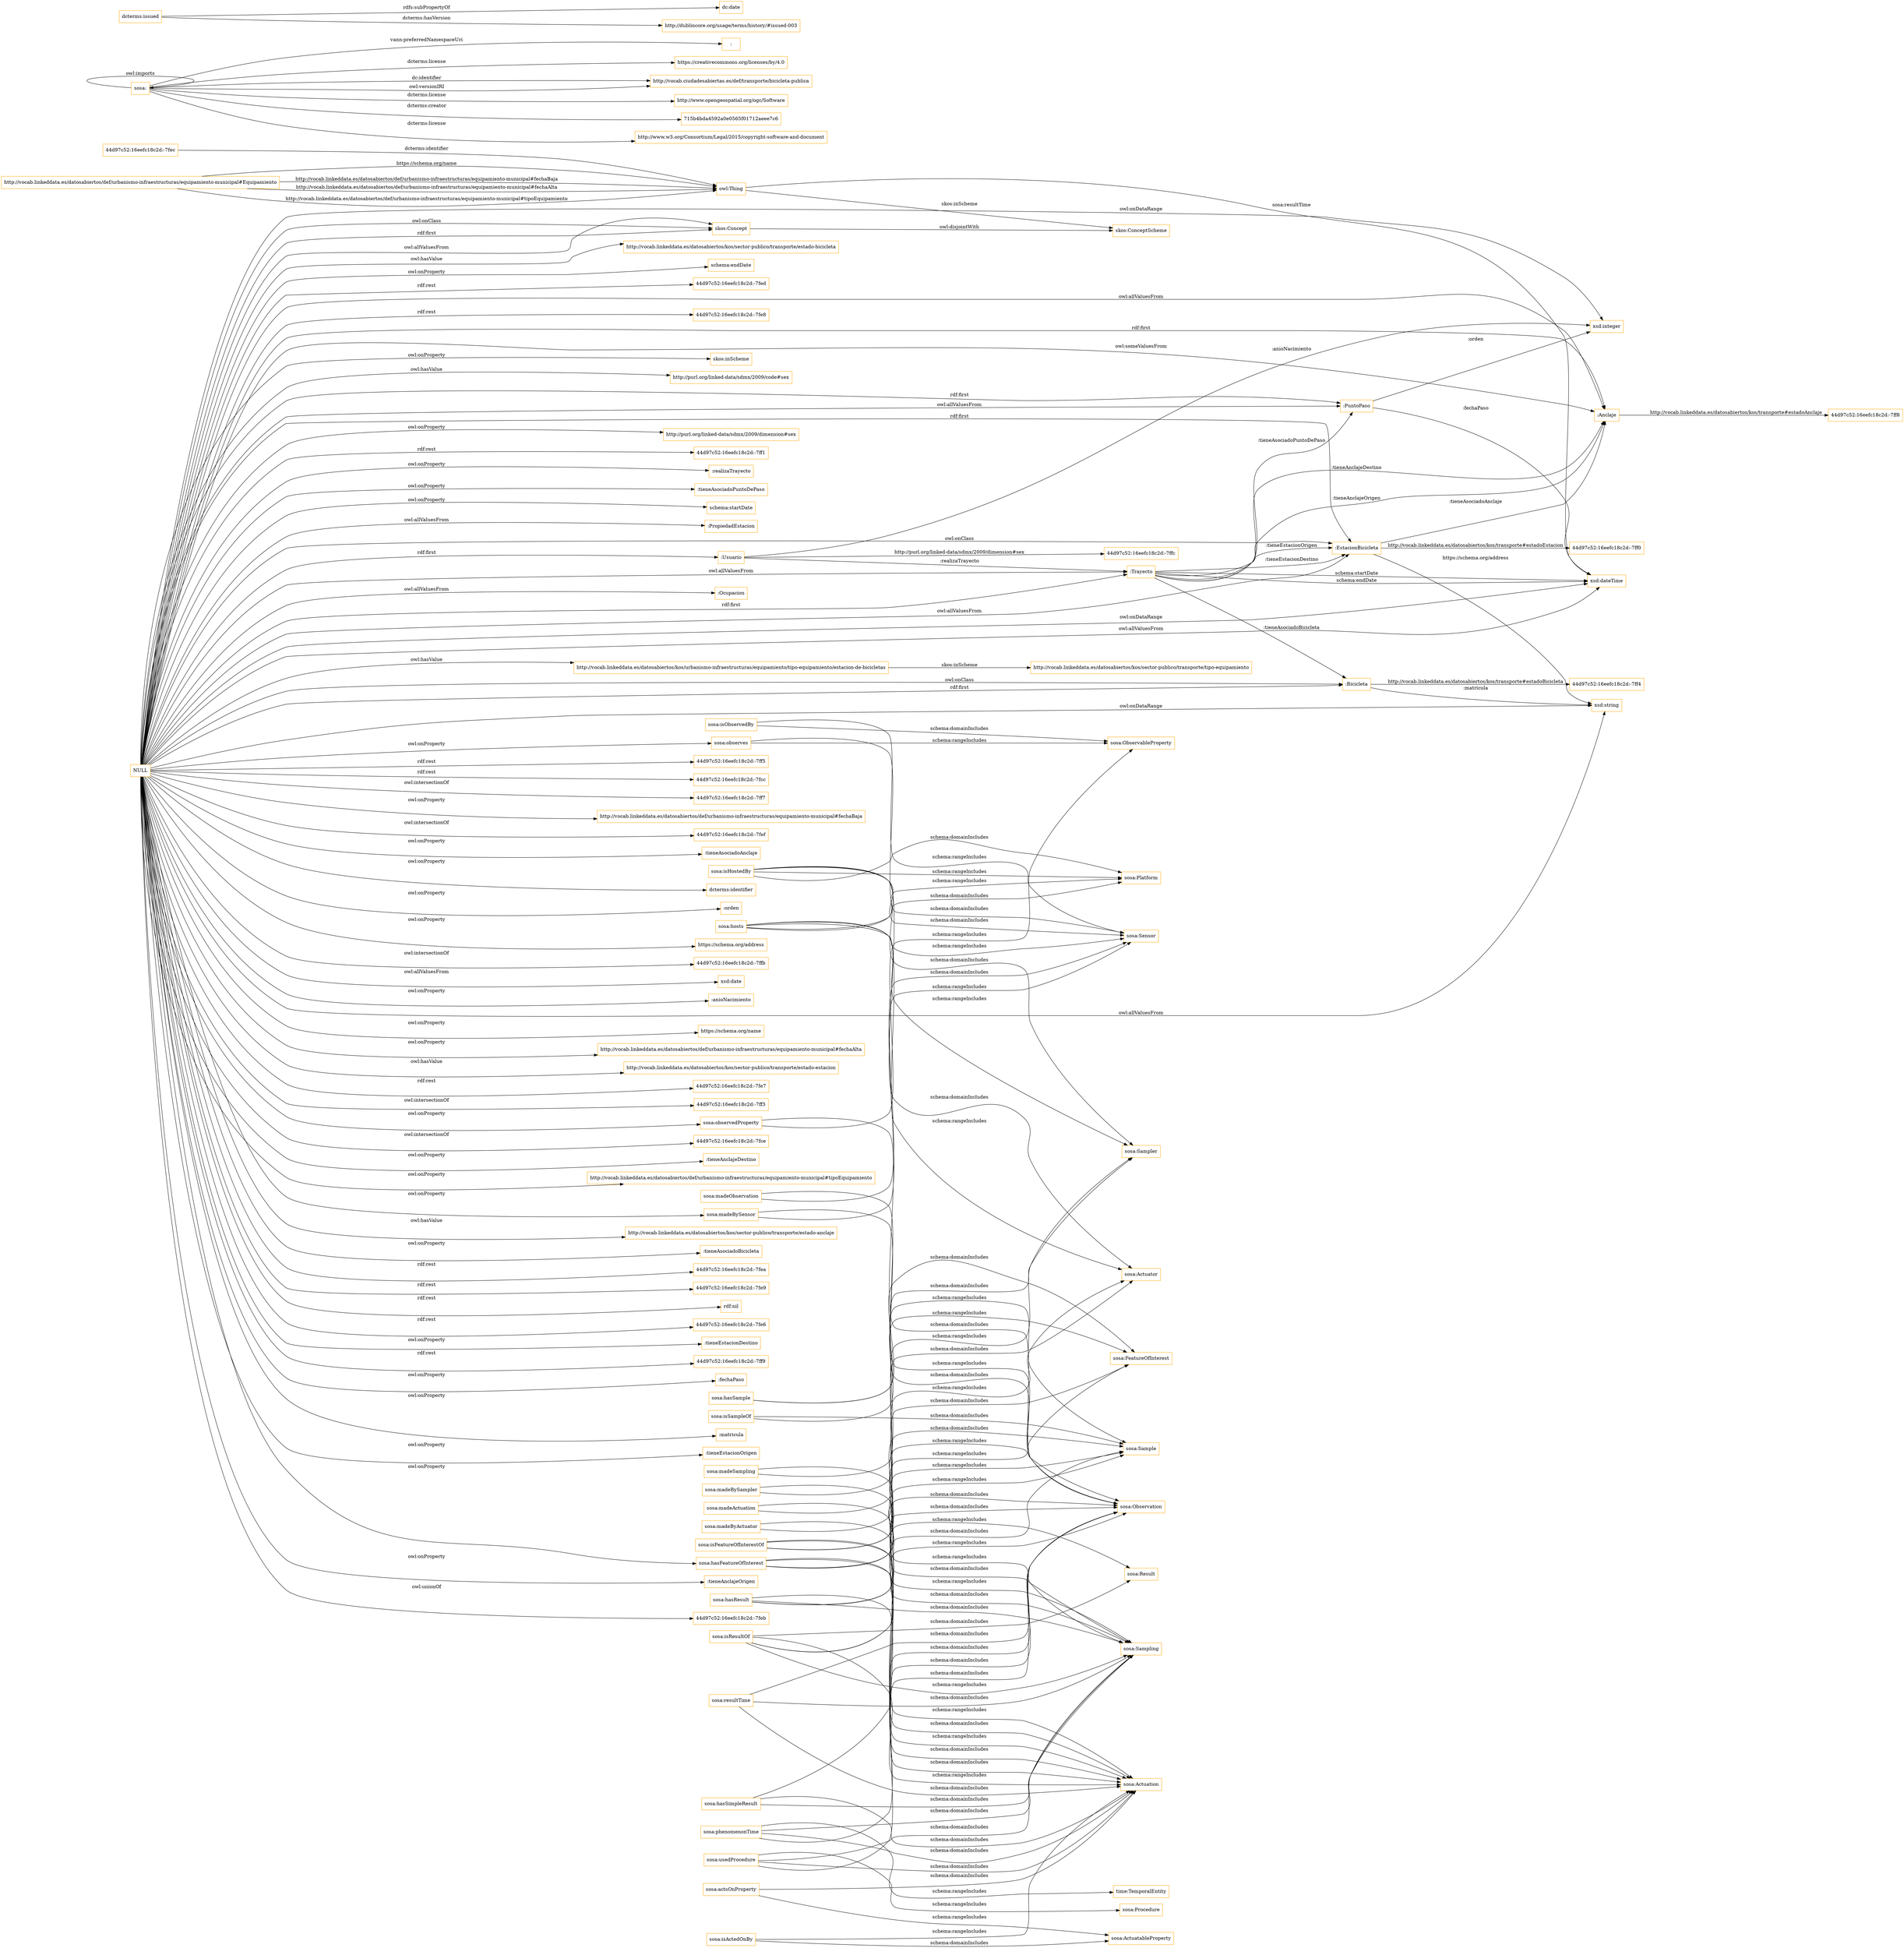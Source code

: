 digraph ar2dtool_diagram { 
rankdir=LR;
size="1501"
node [shape = rectangle, color="orange"]; ":PropiedadEstacion" ":PuntoPaso" "sosa:ObservableProperty" "sosa:FeatureOfInterest" ":Anclaje" ":Usuario" ":Ocupacion" "44d97c52:16eefc18c2d:-7ff4" "sosa:Observation" "skos:ConceptScheme" "44d97c52:16eefc18c2d:-7fec" "44d97c52:16eefc18c2d:-7ffc" "44d97c52:16eefc18c2d:-7ff0" "sosa:Sensor" "http://vocab.linkeddata.es/datosabiertos/def/urbanismo-infraestructuras/equipamiento-municipal#Equipamiento" "skos:Concept" ":EstacionBicicleta" ":Trayecto" ":Bicicleta" "44d97c52:16eefc18c2d:-7ff8" "sosa:Actuation" "sosa:Platform" "sosa:ActuatableProperty" "sosa:Actuator" "sosa:Sample" "time:TemporalEntity" "sosa:Sampling" "sosa:Procedure" "sosa:Result" "sosa:Sampler" ; /*classes style*/
	"sosa:observedProperty" -> "sosa:ObservableProperty" [ label = "schema:rangeIncludes" ];
	"sosa:observedProperty" -> "sosa:Observation" [ label = "schema:domainIncludes" ];
	"sosa:madeBySensor" -> "sosa:Sensor" [ label = "schema:rangeIncludes" ];
	"sosa:madeBySensor" -> "sosa:Observation" [ label = "schema:domainIncludes" ];
	"sosa:madeByActuator" -> "sosa:Actuator" [ label = "schema:rangeIncludes" ];
	"sosa:madeByActuator" -> "sosa:Actuation" [ label = "schema:domainIncludes" ];
	"sosa:hosts" -> "sosa:Platform" [ label = "schema:rangeIncludes" ];
	"sosa:hosts" -> "sosa:Actuator" [ label = "schema:rangeIncludes" ];
	"sosa:hosts" -> "sosa:Sampler" [ label = "schema:rangeIncludes" ];
	"sosa:hosts" -> "sosa:Sensor" [ label = "schema:rangeIncludes" ];
	"sosa:hosts" -> "sosa:Platform" [ label = "schema:domainIncludes" ];
	"sosa:isObservedBy" -> "sosa:Sensor" [ label = "schema:rangeIncludes" ];
	"sosa:isObservedBy" -> "sosa:ObservableProperty" [ label = "schema:domainIncludes" ];
	"sosa:madeActuation" -> "sosa:Actuation" [ label = "schema:rangeIncludes" ];
	"sosa:madeActuation" -> "sosa:Actuator" [ label = "schema:domainIncludes" ];
	"sosa:phenomenonTime" -> "time:TemporalEntity" [ label = "schema:rangeIncludes" ];
	"sosa:phenomenonTime" -> "sosa:Sampling" [ label = "schema:domainIncludes" ];
	"sosa:phenomenonTime" -> "sosa:Observation" [ label = "schema:domainIncludes" ];
	"sosa:phenomenonTime" -> "sosa:Actuation" [ label = "schema:domainIncludes" ];
	"http://vocab.linkeddata.es/datosabiertos/kos/urbanismo-infraestructuras/equipamiento/tipo-equipamiento/estacion-de-bicicletas" -> "http://vocab.linkeddata.es/datosabiertos/kos/sector-publico/transporte/tipo-equipamiento" [ label = "skos:inScheme" ];
	"sosa:hasResult" -> "sosa:Sampling" [ label = "schema:domainIncludes" ];
	"sosa:hasResult" -> "sosa:Actuation" [ label = "schema:domainIncludes" ];
	"sosa:hasResult" -> "sosa:Observation" [ label = "schema:domainIncludes" ];
	"sosa:hasResult" -> "sosa:Result" [ label = "schema:rangeIncludes" ];
	"sosa:hasResult" -> "sosa:Sample" [ label = "schema:rangeIncludes" ];
	"sosa:isActedOnBy" -> "sosa:Actuation" [ label = "schema:rangeIncludes" ];
	"sosa:isActedOnBy" -> "sosa:ActuatableProperty" [ label = "schema:domainIncludes" ];
	"skos:Concept" -> "skos:ConceptScheme" [ label = "owl:disjointWith" ];
	"sosa:madeSampling" -> "sosa:Sampling" [ label = "schema:rangeIncludes" ];
	"sosa:madeSampling" -> "sosa:Sampler" [ label = "schema:domainIncludes" ];
	"sosa:hasFeatureOfInterest" -> "sosa:Observation" [ label = "schema:domainIncludes" ];
	"sosa:hasFeatureOfInterest" -> "sosa:FeatureOfInterest" [ label = "schema:rangeIncludes" ];
	"sosa:hasFeatureOfInterest" -> "sosa:Sampling" [ label = "schema:domainIncludes" ];
	"sosa:hasFeatureOfInterest" -> "sosa:Actuation" [ label = "schema:domainIncludes" ];
	"sosa:hasFeatureOfInterest" -> "sosa:Sample" [ label = "schema:rangeIncludes" ];
	"sosa:isResultOf" -> "sosa:Sample" [ label = "schema:domainIncludes" ];
	"sosa:isResultOf" -> "sosa:Actuation" [ label = "schema:rangeIncludes" ];
	"sosa:isResultOf" -> "sosa:Observation" [ label = "schema:rangeIncludes" ];
	"sosa:isResultOf" -> "sosa:Sampling" [ label = "schema:rangeIncludes" ];
	"sosa:isResultOf" -> "sosa:Result" [ label = "schema:domainIncludes" ];
	"sosa:isSampleOf" -> "sosa:FeatureOfInterest" [ label = "schema:rangeIncludes" ];
	"sosa:isSampleOf" -> "sosa:Sample" [ label = "schema:domainIncludes" ];
	"sosa:hasSimpleResult" -> "sosa:Sampling" [ label = "schema:domainIncludes" ];
	"sosa:hasSimpleResult" -> "sosa:Observation" [ label = "schema:domainIncludes" ];
	"sosa:hasSimpleResult" -> "sosa:Actuation" [ label = "schema:domainIncludes" ];
	"sosa:madeObservation" -> "sosa:Observation" [ label = "schema:rangeIncludes" ];
	"sosa:madeObservation" -> "sosa:Sensor" [ label = "schema:domainIncludes" ];
	"sosa:resultTime" -> "sosa:Sampling" [ label = "schema:domainIncludes" ];
	"sosa:resultTime" -> "sosa:Observation" [ label = "schema:domainIncludes" ];
	"sosa:resultTime" -> "sosa:Actuation" [ label = "schema:domainIncludes" ];
	"sosa:isHostedBy" -> "sosa:Platform" [ label = "schema:rangeIncludes" ];
	"sosa:isHostedBy" -> "sosa:Platform" [ label = "schema:domainIncludes" ];
	"sosa:isHostedBy" -> "sosa:Sampler" [ label = "schema:domainIncludes" ];
	"sosa:isHostedBy" -> "sosa:Sensor" [ label = "schema:domainIncludes" ];
	"sosa:isHostedBy" -> "sosa:Actuator" [ label = "schema:domainIncludes" ];
	"NULL" -> "44d97c52:16eefc18c2d:-7ff5" [ label = "rdf:rest" ];
	"NULL" -> "44d97c52:16eefc18c2d:-7fcc" [ label = "rdf:rest" ];
	"NULL" -> "sosa:observedProperty" [ label = "owl:onProperty" ];
	"NULL" -> "44d97c52:16eefc18c2d:-7ff7" [ label = "owl:intersectionOf" ];
	"NULL" -> "http://vocab.linkeddata.es/datosabiertos/def/urbanismo-infraestructuras/equipamiento-municipal#fechaBaja" [ label = "owl:onProperty" ];
	"NULL" -> "44d97c52:16eefc18c2d:-7fef" [ label = "owl:intersectionOf" ];
	"NULL" -> ":tieneAsociadoAnclaje" [ label = "owl:onProperty" ];
	"NULL" -> ":EstacionBicicleta" [ label = "owl:allValuesFrom" ];
	"NULL" -> "dcterms:identifier" [ label = "owl:onProperty" ];
	"NULL" -> "skos:Concept" [ label = "rdf:first" ];
	"NULL" -> ":orden" [ label = "owl:onProperty" ];
	"NULL" -> "https://schema.org/address" [ label = "owl:onProperty" ];
	"NULL" -> "44d97c52:16eefc18c2d:-7ffb" [ label = "owl:intersectionOf" ];
	"NULL" -> "xsd:date" [ label = "owl:allValuesFrom" ];
	"NULL" -> "sosa:observes" [ label = "owl:onProperty" ];
	"NULL" -> ":anioNacimiento" [ label = "owl:onProperty" ];
	"NULL" -> ":Anclaje" [ label = "owl:allValuesFrom" ];
	"NULL" -> "https://schema.org/name" [ label = "owl:onProperty" ];
	"NULL" -> "http://vocab.linkeddata.es/datosabiertos/def/urbanismo-infraestructuras/equipamiento-municipal#fechaAlta" [ label = "owl:onProperty" ];
	"NULL" -> "http://vocab.linkeddata.es/datosabiertos/kos/sector-publico/transporte/estado-estacion" [ label = "owl:hasValue" ];
	"NULL" -> "44d97c52:16eefc18c2d:-7fe7" [ label = "rdf:rest" ];
	"NULL" -> "44d97c52:16eefc18c2d:-7ff3" [ label = "owl:intersectionOf" ];
	"NULL" -> "xsd:string" [ label = "owl:allValuesFrom" ];
	"NULL" -> "44d97c52:16eefc18c2d:-7fce" [ label = "owl:intersectionOf" ];
	"NULL" -> ":PuntoPaso" [ label = "rdf:first" ];
	"NULL" -> ":tieneAnclajeDestino" [ label = "owl:onProperty" ];
	"NULL" -> "http://vocab.linkeddata.es/datosabiertos/def/urbanismo-infraestructuras/equipamiento-municipal#tipoEquipamiento" [ label = "owl:onProperty" ];
	"NULL" -> ":EstacionBicicleta" [ label = "rdf:first" ];
	"NULL" -> "http://vocab.linkeddata.es/datosabiertos/kos/urbanismo-infraestructuras/equipamiento/tipo-equipamiento/estacion-de-bicicletas" [ label = "owl:hasValue" ];
	"NULL" -> "xsd:integer" [ label = "owl:onDataRange" ];
	"NULL" -> "xsd:dateTime" [ label = "owl:onDataRange" ];
	"NULL" -> "http://vocab.linkeddata.es/datosabiertos/kos/sector-publico/transporte/estado-anclaje" [ label = "owl:hasValue" ];
	"NULL" -> ":Bicicleta" [ label = "owl:onClass" ];
	"NULL" -> ":Ocupacion" [ label = "owl:allValuesFrom" ];
	"NULL" -> ":tieneAsociadoBicicleta" [ label = "owl:onProperty" ];
	"NULL" -> ":Anclaje" [ label = "rdf:first" ];
	"NULL" -> ":PropiedadEstacion" [ label = "owl:allValuesFrom" ];
	"NULL" -> "44d97c52:16eefc18c2d:-7fea" [ label = "rdf:rest" ];
	"NULL" -> "sosa:hasFeatureOfInterest" [ label = "owl:onProperty" ];
	"NULL" -> "skos:Concept" [ label = "owl:allValuesFrom" ];
	"NULL" -> ":Bicicleta" [ label = "rdf:first" ];
	"NULL" -> "44d97c52:16eefc18c2d:-7fe9" [ label = "rdf:rest" ];
	"NULL" -> "rdf:nil" [ label = "rdf:rest" ];
	"NULL" -> ":Trayecto" [ label = "rdf:first" ];
	"NULL" -> ":Trayecto" [ label = "owl:allValuesFrom" ];
	"NULL" -> "44d97c52:16eefc18c2d:-7fe6" [ label = "rdf:rest" ];
	"NULL" -> ":tieneEstacionDestino" [ label = "owl:onProperty" ];
	"NULL" -> "44d97c52:16eefc18c2d:-7ff9" [ label = "rdf:rest" ];
	"NULL" -> ":fechaPaso" [ label = "owl:onProperty" ];
	"NULL" -> ":matricula" [ label = "owl:onProperty" ];
	"NULL" -> "sosa:madeBySensor" [ label = "owl:onProperty" ];
	"NULL" -> ":tieneEstacionOrigen" [ label = "owl:onProperty" ];
	"NULL" -> ":Anclaje" [ label = "owl:someValuesFrom" ];
	"NULL" -> ":Usuario" [ label = "rdf:first" ];
	"NULL" -> "xsd:dateTime" [ label = "owl:allValuesFrom" ];
	"NULL" -> ":tieneAnclajeOrigen" [ label = "owl:onProperty" ];
	"NULL" -> "xsd:string" [ label = "owl:onDataRange" ];
	"NULL" -> "44d97c52:16eefc18c2d:-7feb" [ label = "owl:unionOf" ];
	"NULL" -> "skos:Concept" [ label = "owl:onClass" ];
	"NULL" -> ":PuntoPaso" [ label = "owl:allValuesFrom" ];
	"NULL" -> "http://vocab.linkeddata.es/datosabiertos/kos/sector-publico/transporte/estado-bicicleta" [ label = "owl:hasValue" ];
	"NULL" -> "schema:endDate" [ label = "owl:onProperty" ];
	"NULL" -> "44d97c52:16eefc18c2d:-7fed" [ label = "rdf:rest" ];
	"NULL" -> "44d97c52:16eefc18c2d:-7fe8" [ label = "rdf:rest" ];
	"NULL" -> "skos:inScheme" [ label = "owl:onProperty" ];
	"NULL" -> "http://purl.org/linked-data/sdmx/2009/code#sex" [ label = "owl:hasValue" ];
	"NULL" -> "http://purl.org/linked-data/sdmx/2009/dimension#sex" [ label = "owl:onProperty" ];
	"NULL" -> "44d97c52:16eefc18c2d:-7ff1" [ label = "rdf:rest" ];
	"NULL" -> ":realizaTrayecto" [ label = "owl:onProperty" ];
	"NULL" -> ":EstacionBicicleta" [ label = "owl:onClass" ];
	"NULL" -> ":tieneAsociadoPuntoDePaso" [ label = "owl:onProperty" ];
	"NULL" -> "schema:startDate" [ label = "owl:onProperty" ];
	"sosa:hasSample" -> "sosa:Sample" [ label = "schema:rangeIncludes" ];
	"sosa:hasSample" -> "sosa:FeatureOfInterest" [ label = "schema:domainIncludes" ];
	"sosa:observes" -> "sosa:ObservableProperty" [ label = "schema:rangeIncludes" ];
	"sosa:observes" -> "sosa:Sensor" [ label = "schema:domainIncludes" ];
	"sosa:usedProcedure" -> "sosa:Procedure" [ label = "schema:rangeIncludes" ];
	"sosa:usedProcedure" -> "sosa:Sampling" [ label = "schema:domainIncludes" ];
	"sosa:usedProcedure" -> "sosa:Observation" [ label = "schema:domainIncludes" ];
	"sosa:usedProcedure" -> "sosa:Actuation" [ label = "schema:domainIncludes" ];
	"sosa:actsOnProperty" -> "sosa:ActuatableProperty" [ label = "schema:rangeIncludes" ];
	"sosa:actsOnProperty" -> "sosa:Actuation" [ label = "schema:domainIncludes" ];
	"sosa:" -> ":" [ label = "vann:preferredNamespaceUri" ];
	"sosa:" -> "https://creativecommons.org/licenses/by/4.0" [ label = "dcterms:license" ];
	"sosa:" -> "http://vocab.ciudadesabiertas.es/def/transporte/bicicleta-publica" [ label = "dc:identifier" ];
	"sosa:" -> "sosa:" [ label = "owl:imports" ];
	"sosa:" -> "http://vocab.ciudadesabiertas.es/def/transporte/bicicleta-publica" [ label = "owl:versionIRI" ];
	"sosa:" -> "http://www.opengeospatial.org/ogc/Software" [ label = "dcterms:license" ];
	"sosa:" -> "715b4bda4592a0e0565f01712aeee7c6" [ label = "dcterms:creator" ];
	"sosa:" -> "http://www.w3.org/Consortium/Legal/2015/copyright-software-and-document" [ label = "dcterms:license" ];
	"sosa:isFeatureOfInterestOf" -> "sosa:FeatureOfInterest" [ label = "schema:domainIncludes" ];
	"sosa:isFeatureOfInterestOf" -> "sosa:Actuation" [ label = "schema:rangeIncludes" ];
	"sosa:isFeatureOfInterestOf" -> "sosa:Sampling" [ label = "schema:rangeIncludes" ];
	"sosa:isFeatureOfInterestOf" -> "sosa:Observation" [ label = "schema:rangeIncludes" ];
	"sosa:isFeatureOfInterestOf" -> "sosa:Sample" [ label = "schema:domainIncludes" ];
	"dcterms:issued" -> "dc:date" [ label = "rdfs:subPropertyOf" ];
	"dcterms:issued" -> "http://dublincore.org/usage/terms/history/#issued-003" [ label = "dcterms:hasVersion" ];
	"sosa:madeBySampler" -> "sosa:Sampler" [ label = "schema:rangeIncludes" ];
	"sosa:madeBySampler" -> "sosa:Sampling" [ label = "schema:domainIncludes" ];
	":Trayecto" -> "xsd:dateTime" [ label = "schema:startDate" ];
	"http://vocab.linkeddata.es/datosabiertos/def/urbanismo-infraestructuras/equipamiento-municipal#Equipamiento" -> "owl:Thing" [ label = "http://vocab.linkeddata.es/datosabiertos/def/urbanismo-infraestructuras/equipamiento-municipal#tipoEquipamiento" ];
	":Trayecto" -> ":EstacionBicicleta" [ label = ":tieneEstacionOrigen" ];
	":Trayecto" -> ":Anclaje" [ label = ":tieneAnclajeDestino" ];
	":Bicicleta" -> "xsd:string" [ label = ":matricula" ];
	":Trayecto" -> ":PuntoPaso" [ label = ":tieneAsociadoPuntoDePaso" ];
	"owl:Thing" -> "skos:ConceptScheme" [ label = "skos:inScheme" ];
	":EstacionBicicleta" -> ":Anclaje" [ label = ":tieneAsociadoAnclaje" ];
	"http://vocab.linkeddata.es/datosabiertos/def/urbanismo-infraestructuras/equipamiento-municipal#Equipamiento" -> "owl:Thing" [ label = "https://schema.org/name" ];
	"http://vocab.linkeddata.es/datosabiertos/def/urbanismo-infraestructuras/equipamiento-municipal#Equipamiento" -> "owl:Thing" [ label = "http://vocab.linkeddata.es/datosabiertos/def/urbanismo-infraestructuras/equipamiento-municipal#fechaBaja" ];
	":Trayecto" -> ":Bicicleta" [ label = ":tieneAsociadoBicicleta" ];
	":Trayecto" -> ":Anclaje" [ label = ":tieneAnclajeOrigen" ];
	":PuntoPaso" -> "xsd:dateTime" [ label = ":fechaPaso" ];
	":Bicicleta" -> "44d97c52:16eefc18c2d:-7ff4" [ label = "http://vocab.linkeddata.es/datosabiertos/kos/transporte#estadoBicicleta" ];
	":EstacionBicicleta" -> "xsd:string" [ label = "https://schema.org/address" ];
	"44d97c52:16eefc18c2d:-7fec" -> "owl:Thing" [ label = "dcterms:identifier" ];
	":Trayecto" -> ":EstacionBicicleta" [ label = ":tieneEstacionDestino" ];
	":Usuario" -> "xsd:integer" [ label = ":anioNacimiento" ];
	":Trayecto" -> "xsd:dateTime" [ label = "schema:endDate" ];
	"owl:Thing" -> "xsd:dateTime" [ label = "sosa:resultTime" ];
	":Anclaje" -> "44d97c52:16eefc18c2d:-7ff8" [ label = "http://vocab.linkeddata.es/datosabiertos/kos/transporte#estadoAnclaje" ];
	":Usuario" -> "44d97c52:16eefc18c2d:-7ffc" [ label = "http://purl.org/linked-data/sdmx/2009/dimension#sex" ];
	":EstacionBicicleta" -> "44d97c52:16eefc18c2d:-7ff0" [ label = "http://vocab.linkeddata.es/datosabiertos/kos/transporte#estadoEstacion" ];
	":Usuario" -> ":Trayecto" [ label = ":realizaTrayecto" ];
	":PuntoPaso" -> "xsd:integer" [ label = ":orden" ];
	"http://vocab.linkeddata.es/datosabiertos/def/urbanismo-infraestructuras/equipamiento-municipal#Equipamiento" -> "owl:Thing" [ label = "http://vocab.linkeddata.es/datosabiertos/def/urbanismo-infraestructuras/equipamiento-municipal#fechaAlta" ];

}
